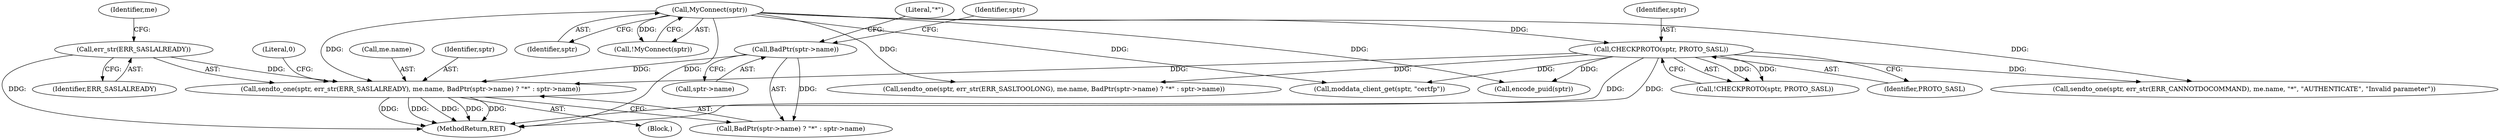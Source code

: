 digraph "0_unrealircd_f473e355e1dc422c4f019dbf86bc50ba1a34a766@API" {
"1000134" [label="(Call,sendto_one(sptr, err_str(ERR_SASLALREADY), me.name, BadPtr(sptr->name) ? \"*\" : sptr->name))"];
"1000122" [label="(Call,CHECKPROTO(sptr, PROTO_SASL))"];
"1000114" [label="(Call,MyConnect(sptr))"];
"1000136" [label="(Call,err_str(ERR_SASLALREADY))"];
"1000142" [label="(Call,BadPtr(sptr->name))"];
"1000141" [label="(Call,BadPtr(sptr->name) ? \"*\" : sptr->name)"];
"1000142" [label="(Call,BadPtr(sptr->name))"];
"1000138" [label="(Call,me.name)"];
"1000115" [label="(Identifier,sptr)"];
"1000123" [label="(Identifier,sptr)"];
"1000136" [label="(Call,err_str(ERR_SASLALREADY))"];
"1000300" [label="(Call,encode_puid(sptr))"];
"1000135" [label="(Identifier,sptr)"];
"1000151" [label="(Literal,0)"];
"1000113" [label="(Call,!MyConnect(sptr))"];
"1000133" [label="(Block,)"];
"1000134" [label="(Call,sendto_one(sptr, err_str(ERR_SASLALREADY), me.name, BadPtr(sptr->name) ? \"*\" : sptr->name))"];
"1000313" [label="(MethodReturn,RET)"];
"1000122" [label="(Call,CHECKPROTO(sptr, PROTO_SASL))"];
"1000187" [label="(Call,sendto_one(sptr, err_str(ERR_SASLTOOLONG), me.name, BadPtr(sptr->name) ? \"*\" : sptr->name))"];
"1000241" [label="(Call,moddata_client_get(sptr, \"certfp\"))"];
"1000139" [label="(Identifier,me)"];
"1000167" [label="(Call,sendto_one(sptr, err_str(ERR_CANNOTDOCOMMAND), me.name, \"*\", \"AUTHENTICATE\", \"Invalid parameter\"))"];
"1000137" [label="(Identifier,ERR_SASLALREADY)"];
"1000148" [label="(Identifier,sptr)"];
"1000114" [label="(Call,MyConnect(sptr))"];
"1000146" [label="(Literal,\"*\")"];
"1000143" [label="(Call,sptr->name)"];
"1000121" [label="(Call,!CHECKPROTO(sptr, PROTO_SASL))"];
"1000124" [label="(Identifier,PROTO_SASL)"];
"1000134" -> "1000133"  [label="AST: "];
"1000134" -> "1000141"  [label="CFG: "];
"1000135" -> "1000134"  [label="AST: "];
"1000136" -> "1000134"  [label="AST: "];
"1000138" -> "1000134"  [label="AST: "];
"1000141" -> "1000134"  [label="AST: "];
"1000151" -> "1000134"  [label="CFG: "];
"1000134" -> "1000313"  [label="DDG: "];
"1000134" -> "1000313"  [label="DDG: "];
"1000134" -> "1000313"  [label="DDG: "];
"1000134" -> "1000313"  [label="DDG: "];
"1000134" -> "1000313"  [label="DDG: "];
"1000122" -> "1000134"  [label="DDG: "];
"1000114" -> "1000134"  [label="DDG: "];
"1000136" -> "1000134"  [label="DDG: "];
"1000142" -> "1000134"  [label="DDG: "];
"1000122" -> "1000121"  [label="AST: "];
"1000122" -> "1000124"  [label="CFG: "];
"1000123" -> "1000122"  [label="AST: "];
"1000124" -> "1000122"  [label="AST: "];
"1000121" -> "1000122"  [label="CFG: "];
"1000122" -> "1000313"  [label="DDG: "];
"1000122" -> "1000313"  [label="DDG: "];
"1000122" -> "1000121"  [label="DDG: "];
"1000122" -> "1000121"  [label="DDG: "];
"1000114" -> "1000122"  [label="DDG: "];
"1000122" -> "1000167"  [label="DDG: "];
"1000122" -> "1000187"  [label="DDG: "];
"1000122" -> "1000241"  [label="DDG: "];
"1000122" -> "1000300"  [label="DDG: "];
"1000114" -> "1000113"  [label="AST: "];
"1000114" -> "1000115"  [label="CFG: "];
"1000115" -> "1000114"  [label="AST: "];
"1000113" -> "1000114"  [label="CFG: "];
"1000114" -> "1000313"  [label="DDG: "];
"1000114" -> "1000113"  [label="DDG: "];
"1000114" -> "1000167"  [label="DDG: "];
"1000114" -> "1000187"  [label="DDG: "];
"1000114" -> "1000241"  [label="DDG: "];
"1000114" -> "1000300"  [label="DDG: "];
"1000136" -> "1000137"  [label="CFG: "];
"1000137" -> "1000136"  [label="AST: "];
"1000139" -> "1000136"  [label="CFG: "];
"1000136" -> "1000313"  [label="DDG: "];
"1000142" -> "1000141"  [label="AST: "];
"1000142" -> "1000143"  [label="CFG: "];
"1000143" -> "1000142"  [label="AST: "];
"1000146" -> "1000142"  [label="CFG: "];
"1000148" -> "1000142"  [label="CFG: "];
"1000142" -> "1000141"  [label="DDG: "];
}
